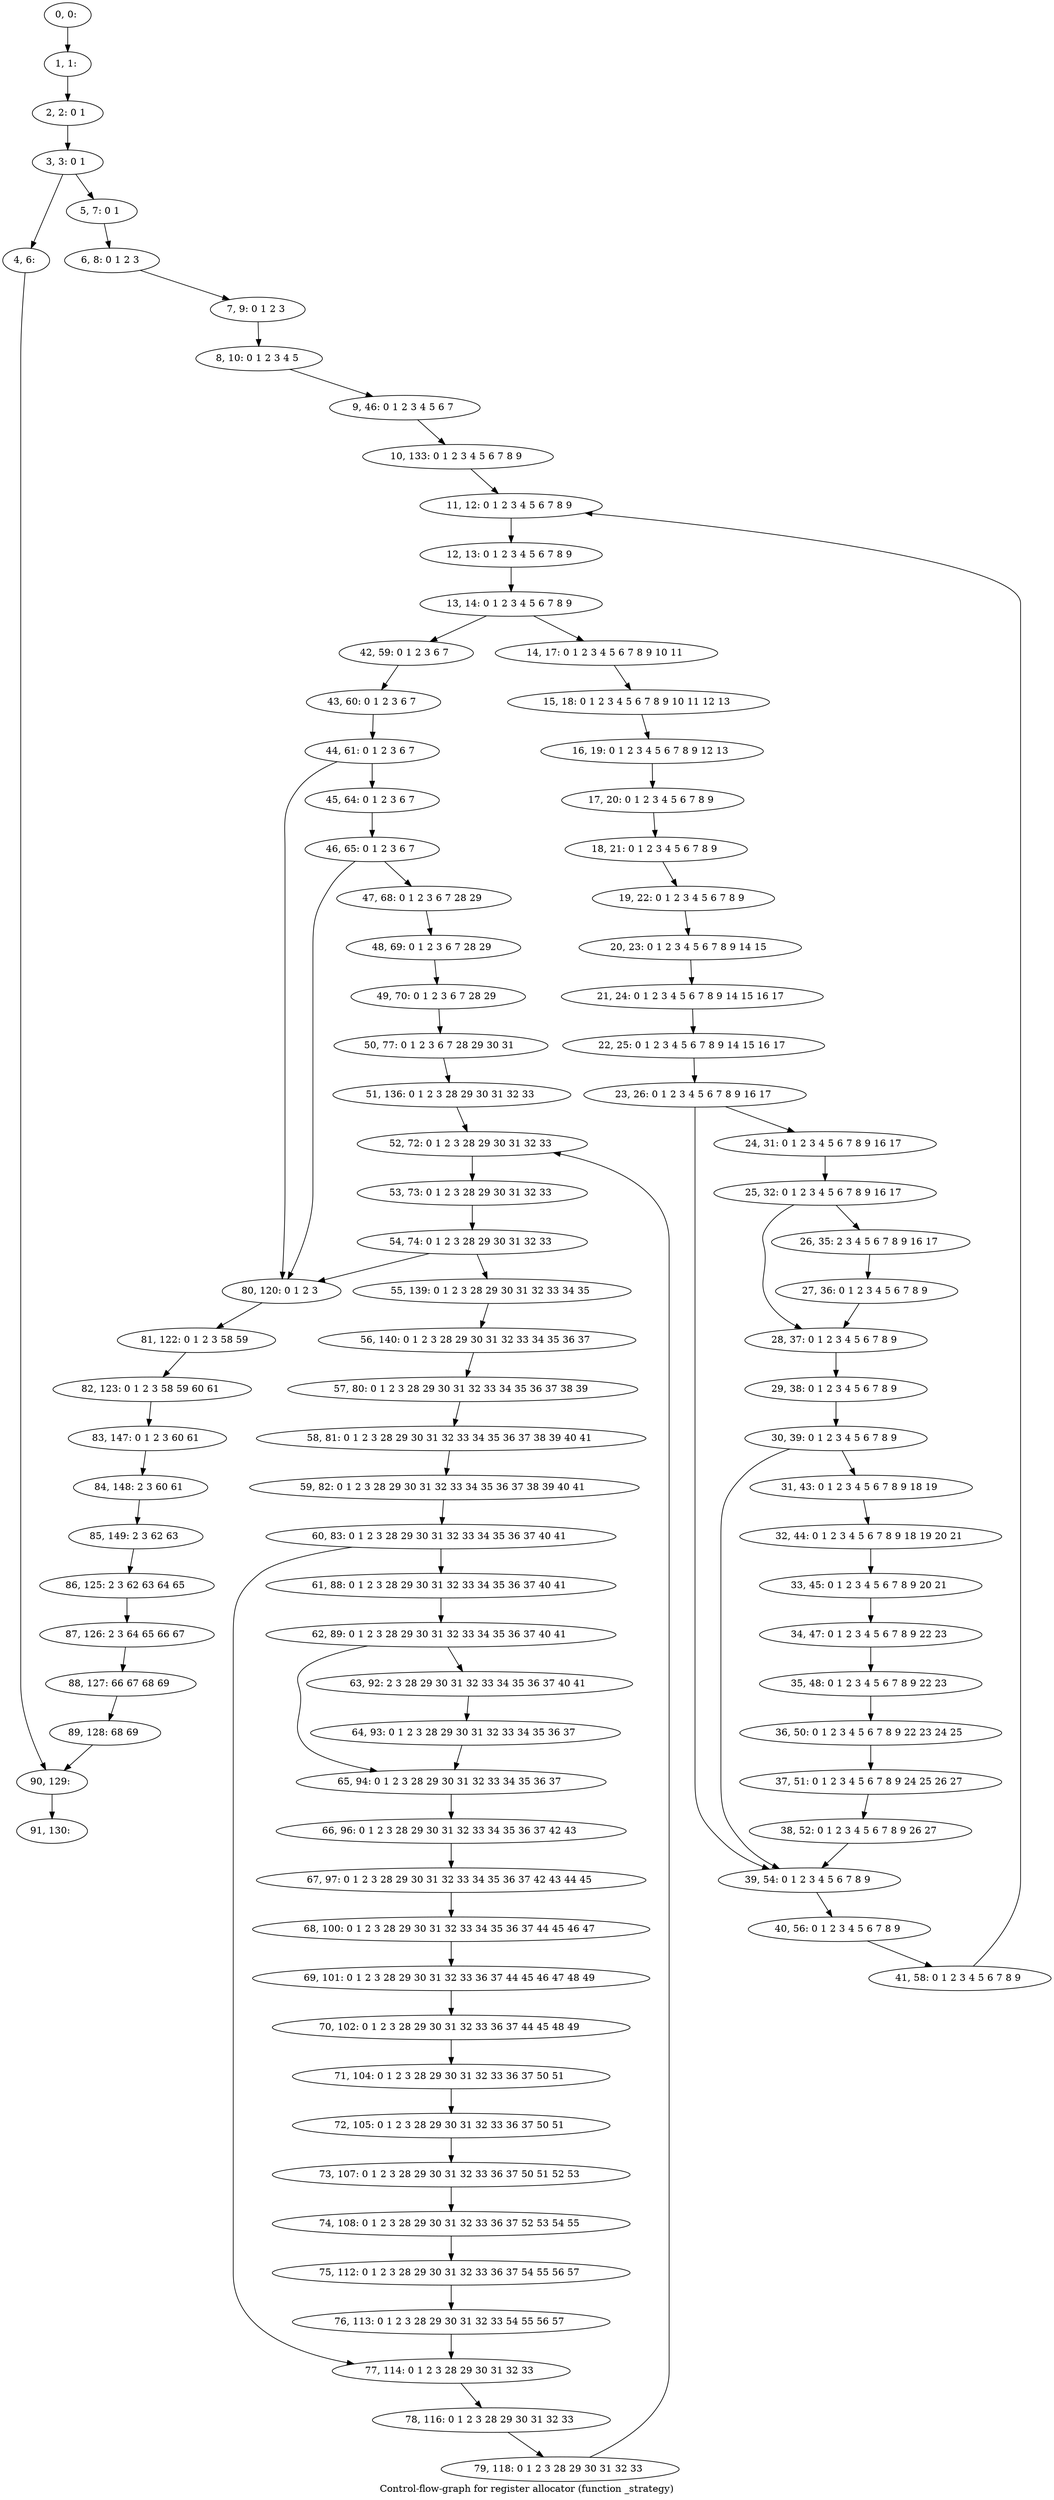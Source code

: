 digraph G {
graph [label="Control-flow-graph for register allocator (function _strategy)"]
0[label="0, 0: "];
1[label="1, 1: "];
2[label="2, 2: 0 1 "];
3[label="3, 3: 0 1 "];
4[label="4, 6: "];
5[label="5, 7: 0 1 "];
6[label="6, 8: 0 1 2 3 "];
7[label="7, 9: 0 1 2 3 "];
8[label="8, 10: 0 1 2 3 4 5 "];
9[label="9, 46: 0 1 2 3 4 5 6 7 "];
10[label="10, 133: 0 1 2 3 4 5 6 7 8 9 "];
11[label="11, 12: 0 1 2 3 4 5 6 7 8 9 "];
12[label="12, 13: 0 1 2 3 4 5 6 7 8 9 "];
13[label="13, 14: 0 1 2 3 4 5 6 7 8 9 "];
14[label="14, 17: 0 1 2 3 4 5 6 7 8 9 10 11 "];
15[label="15, 18: 0 1 2 3 4 5 6 7 8 9 10 11 12 13 "];
16[label="16, 19: 0 1 2 3 4 5 6 7 8 9 12 13 "];
17[label="17, 20: 0 1 2 3 4 5 6 7 8 9 "];
18[label="18, 21: 0 1 2 3 4 5 6 7 8 9 "];
19[label="19, 22: 0 1 2 3 4 5 6 7 8 9 "];
20[label="20, 23: 0 1 2 3 4 5 6 7 8 9 14 15 "];
21[label="21, 24: 0 1 2 3 4 5 6 7 8 9 14 15 16 17 "];
22[label="22, 25: 0 1 2 3 4 5 6 7 8 9 14 15 16 17 "];
23[label="23, 26: 0 1 2 3 4 5 6 7 8 9 16 17 "];
24[label="24, 31: 0 1 2 3 4 5 6 7 8 9 16 17 "];
25[label="25, 32: 0 1 2 3 4 5 6 7 8 9 16 17 "];
26[label="26, 35: 2 3 4 5 6 7 8 9 16 17 "];
27[label="27, 36: 0 1 2 3 4 5 6 7 8 9 "];
28[label="28, 37: 0 1 2 3 4 5 6 7 8 9 "];
29[label="29, 38: 0 1 2 3 4 5 6 7 8 9 "];
30[label="30, 39: 0 1 2 3 4 5 6 7 8 9 "];
31[label="31, 43: 0 1 2 3 4 5 6 7 8 9 18 19 "];
32[label="32, 44: 0 1 2 3 4 5 6 7 8 9 18 19 20 21 "];
33[label="33, 45: 0 1 2 3 4 5 6 7 8 9 20 21 "];
34[label="34, 47: 0 1 2 3 4 5 6 7 8 9 22 23 "];
35[label="35, 48: 0 1 2 3 4 5 6 7 8 9 22 23 "];
36[label="36, 50: 0 1 2 3 4 5 6 7 8 9 22 23 24 25 "];
37[label="37, 51: 0 1 2 3 4 5 6 7 8 9 24 25 26 27 "];
38[label="38, 52: 0 1 2 3 4 5 6 7 8 9 26 27 "];
39[label="39, 54: 0 1 2 3 4 5 6 7 8 9 "];
40[label="40, 56: 0 1 2 3 4 5 6 7 8 9 "];
41[label="41, 58: 0 1 2 3 4 5 6 7 8 9 "];
42[label="42, 59: 0 1 2 3 6 7 "];
43[label="43, 60: 0 1 2 3 6 7 "];
44[label="44, 61: 0 1 2 3 6 7 "];
45[label="45, 64: 0 1 2 3 6 7 "];
46[label="46, 65: 0 1 2 3 6 7 "];
47[label="47, 68: 0 1 2 3 6 7 28 29 "];
48[label="48, 69: 0 1 2 3 6 7 28 29 "];
49[label="49, 70: 0 1 2 3 6 7 28 29 "];
50[label="50, 77: 0 1 2 3 6 7 28 29 30 31 "];
51[label="51, 136: 0 1 2 3 28 29 30 31 32 33 "];
52[label="52, 72: 0 1 2 3 28 29 30 31 32 33 "];
53[label="53, 73: 0 1 2 3 28 29 30 31 32 33 "];
54[label="54, 74: 0 1 2 3 28 29 30 31 32 33 "];
55[label="55, 139: 0 1 2 3 28 29 30 31 32 33 34 35 "];
56[label="56, 140: 0 1 2 3 28 29 30 31 32 33 34 35 36 37 "];
57[label="57, 80: 0 1 2 3 28 29 30 31 32 33 34 35 36 37 38 39 "];
58[label="58, 81: 0 1 2 3 28 29 30 31 32 33 34 35 36 37 38 39 40 41 "];
59[label="59, 82: 0 1 2 3 28 29 30 31 32 33 34 35 36 37 38 39 40 41 "];
60[label="60, 83: 0 1 2 3 28 29 30 31 32 33 34 35 36 37 40 41 "];
61[label="61, 88: 0 1 2 3 28 29 30 31 32 33 34 35 36 37 40 41 "];
62[label="62, 89: 0 1 2 3 28 29 30 31 32 33 34 35 36 37 40 41 "];
63[label="63, 92: 2 3 28 29 30 31 32 33 34 35 36 37 40 41 "];
64[label="64, 93: 0 1 2 3 28 29 30 31 32 33 34 35 36 37 "];
65[label="65, 94: 0 1 2 3 28 29 30 31 32 33 34 35 36 37 "];
66[label="66, 96: 0 1 2 3 28 29 30 31 32 33 34 35 36 37 42 43 "];
67[label="67, 97: 0 1 2 3 28 29 30 31 32 33 34 35 36 37 42 43 44 45 "];
68[label="68, 100: 0 1 2 3 28 29 30 31 32 33 34 35 36 37 44 45 46 47 "];
69[label="69, 101: 0 1 2 3 28 29 30 31 32 33 36 37 44 45 46 47 48 49 "];
70[label="70, 102: 0 1 2 3 28 29 30 31 32 33 36 37 44 45 48 49 "];
71[label="71, 104: 0 1 2 3 28 29 30 31 32 33 36 37 50 51 "];
72[label="72, 105: 0 1 2 3 28 29 30 31 32 33 36 37 50 51 "];
73[label="73, 107: 0 1 2 3 28 29 30 31 32 33 36 37 50 51 52 53 "];
74[label="74, 108: 0 1 2 3 28 29 30 31 32 33 36 37 52 53 54 55 "];
75[label="75, 112: 0 1 2 3 28 29 30 31 32 33 36 37 54 55 56 57 "];
76[label="76, 113: 0 1 2 3 28 29 30 31 32 33 54 55 56 57 "];
77[label="77, 114: 0 1 2 3 28 29 30 31 32 33 "];
78[label="78, 116: 0 1 2 3 28 29 30 31 32 33 "];
79[label="79, 118: 0 1 2 3 28 29 30 31 32 33 "];
80[label="80, 120: 0 1 2 3 "];
81[label="81, 122: 0 1 2 3 58 59 "];
82[label="82, 123: 0 1 2 3 58 59 60 61 "];
83[label="83, 147: 0 1 2 3 60 61 "];
84[label="84, 148: 2 3 60 61 "];
85[label="85, 149: 2 3 62 63 "];
86[label="86, 125: 2 3 62 63 64 65 "];
87[label="87, 126: 2 3 64 65 66 67 "];
88[label="88, 127: 66 67 68 69 "];
89[label="89, 128: 68 69 "];
90[label="90, 129: "];
91[label="91, 130: "];
0->1 ;
1->2 ;
2->3 ;
3->4 ;
3->5 ;
4->90 ;
5->6 ;
6->7 ;
7->8 ;
8->9 ;
9->10 ;
10->11 ;
11->12 ;
12->13 ;
13->14 ;
13->42 ;
14->15 ;
15->16 ;
16->17 ;
17->18 ;
18->19 ;
19->20 ;
20->21 ;
21->22 ;
22->23 ;
23->24 ;
23->39 ;
24->25 ;
25->26 ;
25->28 ;
26->27 ;
27->28 ;
28->29 ;
29->30 ;
30->31 ;
30->39 ;
31->32 ;
32->33 ;
33->34 ;
34->35 ;
35->36 ;
36->37 ;
37->38 ;
38->39 ;
39->40 ;
40->41 ;
41->11 ;
42->43 ;
43->44 ;
44->45 ;
44->80 ;
45->46 ;
46->47 ;
46->80 ;
47->48 ;
48->49 ;
49->50 ;
50->51 ;
51->52 ;
52->53 ;
53->54 ;
54->55 ;
54->80 ;
55->56 ;
56->57 ;
57->58 ;
58->59 ;
59->60 ;
60->61 ;
60->77 ;
61->62 ;
62->63 ;
62->65 ;
63->64 ;
64->65 ;
65->66 ;
66->67 ;
67->68 ;
68->69 ;
69->70 ;
70->71 ;
71->72 ;
72->73 ;
73->74 ;
74->75 ;
75->76 ;
76->77 ;
77->78 ;
78->79 ;
79->52 ;
80->81 ;
81->82 ;
82->83 ;
83->84 ;
84->85 ;
85->86 ;
86->87 ;
87->88 ;
88->89 ;
89->90 ;
90->91 ;
}
